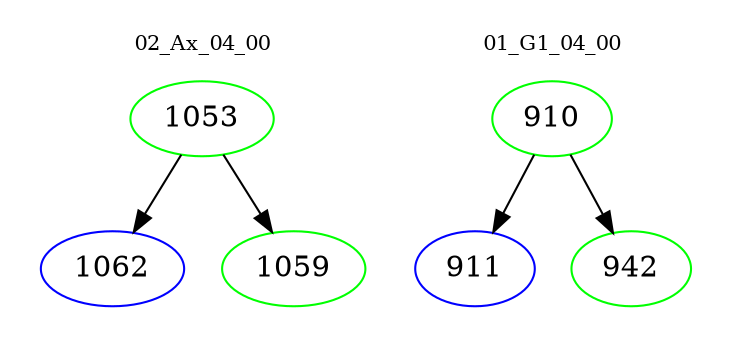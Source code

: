 digraph{
subgraph cluster_0 {
color = white
label = "02_Ax_04_00";
fontsize=10;
T0_1053 [label="1053", color="green"]
T0_1053 -> T0_1062 [color="black"]
T0_1062 [label="1062", color="blue"]
T0_1053 -> T0_1059 [color="black"]
T0_1059 [label="1059", color="green"]
}
subgraph cluster_1 {
color = white
label = "01_G1_04_00";
fontsize=10;
T1_910 [label="910", color="green"]
T1_910 -> T1_911 [color="black"]
T1_911 [label="911", color="blue"]
T1_910 -> T1_942 [color="black"]
T1_942 [label="942", color="green"]
}
}
